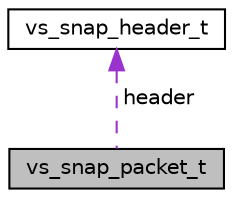 digraph "vs_snap_packet_t"
{
 // LATEX_PDF_SIZE
  edge [fontname="Helvetica",fontsize="10",labelfontname="Helvetica",labelfontsize="10"];
  node [fontname="Helvetica",fontsize="10",shape=record];
  Node1 [label="vs_snap_packet_t",height=0.2,width=0.4,color="black", fillcolor="grey75", style="filled", fontcolor="black",tooltip="SNAP packet."];
  Node2 -> Node1 [dir="back",color="darkorchid3",fontsize="10",style="dashed",label=" header" ,fontname="Helvetica"];
  Node2 [label="vs_snap_header_t",height=0.2,width=0.4,color="black", fillcolor="white", style="filled",URL="$structvs__snap__header__t.html",tooltip="SNAP packet header."];
}
